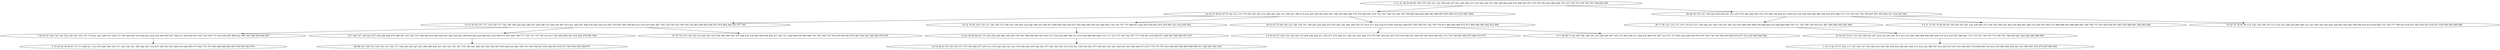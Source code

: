 digraph true_tree {
	"0" -> "1"
	"1" -> "2"
	"0" -> "3"
	"3" -> "4"
	"1" -> "5"
	"2" -> "6"
	"2" -> "7"
	"2" -> "8"
	"6" -> "9"
	"5" -> "10"
	"3" -> "11"
	"10" -> "12"
	"7" -> "13"
	"3" -> "14"
	"4" -> "15"
	"1" -> "16"
	"16" -> "17"
	"16" -> "18"
	"15" -> "19"
	"0" [label="4 11 21 48 50 69 85 109 155 158 161 162 168 236 257 291 295 304 310 318 320 326 357 366 369 402 449 470 498 505 551 570 576 583 642 664 688 703 727 750 753 759 782 793 798 854 985"];
	"1" [label="25 44 47 58 64 87 91 92 112 119 175 245 247 263 274 282 283 302 311 358 381 386 415 416 425 454 463 483 501 558 559 560 564 574 575 606 641 670 712 722 728 732 744 785 795 802 804 820 848 883 886 895 905 909 915 935 989 1000"];
	"2" [label="14 51 54 59 107 117 124 140 177 182 196 199 229 243 246 253 259 306 315 329 344 407 412 431 445 447 466 478 502 524 533 541 579 587 595 598 603 611 615 674 681 687 702 724 729 743 760 764 792 803 809 849 856 857 874 882 943 953 977 991"];
	"3" [label="46 86 90 135 141 180 220 230 238 241 251 255 272 285 286 305 372 376 388 394 408 437 458 522 525 528 549 568 585 599 630 679 680 715 719 740 741 752 799 807 841 855 902 911 916 947 964"];
	"4" [label="36 77 95 121 133 172 174 179 215 217 258 262 267 293 339 347 387 423 457 489 500 508 578 600 602 616 648 660 689 700 711 720 789 796 816 831 867 869 880 945 983 986"];
	"5" [label="19 32 76 94 103 118 131 145 166 173 190 193 194 203 234 240 308 327 446 473 499 509 520 529 537 552 566 590 594 631 682 693 730 736 751 757 808 811 822 825 839 843 851 878 881 921 932 956 982"];
	"6" [label="7 38 52 67 104 134 142 152 160 163 165 176 178 221 261 298 333 338 371 395 400 405 410 420 421 422 436 440 455 547 592 617 638 639 651 653 734 769 771 818 836 887 888 922 940 942 948 954 969 997"];
	"7" [label="127 128 167 189 223 237 249 266 268 279 290 297 307 325 337 384 404 419 443 448 453 482 506 561 569 619 620 624 626 627 634 659 671 691 696 709 717 725 731 747 761 812 817 823 863 892 901 919 924 970 981 994"];
	"8" [label="27 35 79 115 130 150 214 264 303 314 354 360 389 392 397 428 430 438 444 450 456 462 471 497 511 582 666 678 685 694 701 756 768 772 783 815 840 853 870 903 926 927 928 929 978 979"];
	"9" [label="2 15 20 24 30 60 61 73 113 208 211 212 270 280 300 316 317 324 334 341 356 362 363 518 535 546 553 591 609 618 628 655 677 692 776 787 805 806 866 884 897 939 955 963 976"];
	"10" [label="12 26 39 56 66 89 137 224 252 260 284 359 368 379 391 398 459 480 493 503 517 534 536 540 584 613 614 636 668 683 684 710 713 723 737 745 762 767 773 794 801 810 859 871 900 907 908 944 951 957"];
	"11" [label="5 6 31 37 45 74 80 84 98 159 185 187 201 222 239 265 273 330 335 346 352 382 418 464 481 494 512 545 557 565 572 588 608 650 686 690 695 726 748 775 791 826 838 847 861 879 890 891 946 965 966"];
	"12" [label="16 18 28 41 55 132 138 157 170 195 209 277 278 313 319 322 328 332 343 378 396 406 439 442 451 477 491 504 507 515 519 521 530 539 543 577 593 601 607 621 645 647 663 665 669 673 675 778 779 797 833 844 865 885 894 898 904 913 920 941 961 993"];
	"13" [label="68 88 101 108 123 126 143 151 164 171 192 200 205 227 281 288 289 294 301 309 321 351 367 370 390 441 490 523 544 554 567 605 629 633 662 708 733 758 790 827 830 842 893 914 917 925 936 952 959 971"];
	"14" [label="53 62 70 78 93 99 114 120 136 148 197 213 216 232 248 254 269 299 312 323 350 365 383 424 426 465 556 562 589 596 610 632 654 656 735 754 777 784 814 834 837 862 918 933 934 937 938 958 984 988 998"];
	"15" [label="23 42 49 72 81 110 139 169 183 207 218 233 242 401 413 433 472 484 486 488 492 495 496 510 514 516 555 580 661 716 718 721 749 755 774 780 781 788 800 821 824 828 889 980 996"];
	"16" [label="40 43 63 75 96 100 122 149 154 181 198 202 225 226 235 276 292 342 348 349 355 377 414 417 432 434 475 485 538 623 649 657 705 706 707 742 765 770 813 860 864 868 872 873 899 906 960 962 972 999"];
	"17" [label="3 8 34 83 97 106 116 129 146 153 204 206 228 231 256 271 275 296 331 340 353 361 364 374 375 385 393 427 467 474 479 526 527 548 550 563 604 640 652 714 739 766 845 858 875 896 910 973"];
	"18" [label="9 17 29 65 71 82 105 184 188 191 219 244 250 287 345 373 403 409 411 429 435 469 476 487 531 571 573 581 622 646 658 676 697 704 738 746 786 819 829 876 877 912 930 949 968 992"];
	"19" [label="1 10 13 22 33 57 102 111 125 144 147 156 186 210 336 380 399 452 460 461 468 513 532 542 586 597 612 625 635 637 643 644 667 672 698 699 763 832 835 846 850 852 923 931 950 967 974 975 987 990 995"];
}
